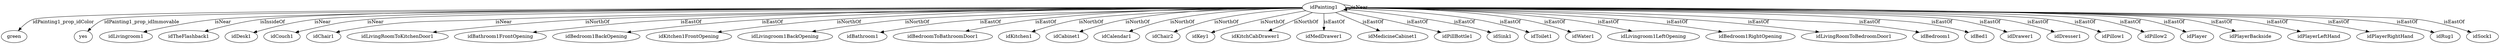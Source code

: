 digraph  {
idPainting1 [node_type=entity_node];
green [node_type=property_node];
yes [node_type=property_node];
idLivingroom1 [node_type=entity_node];
idTheFlashback1 [node_type=entity_node];
idDesk1 [node_type=entity_node];
idCouch1 [node_type=entity_node];
idChair1 [node_type=entity_node];
idLivingRoomToKitchenDoor1 [node_type=entity_node];
idBathroom1FrontOpening [node_type=entity_node];
idBedroom1BackOpening [node_type=entity_node];
idKitchen1FrontOpening [node_type=entity_node];
idLivingroom1BackOpening [node_type=entity_node];
idBathroom1 [node_type=entity_node];
idBedroomToBathroomDoor1 [node_type=entity_node];
idKitchen1 [node_type=entity_node];
idCabinet1 [node_type=entity_node];
idCalendar1 [node_type=entity_node];
idChair2 [node_type=entity_node];
idKey1 [node_type=entity_node];
idKitchCabDrawer1 [node_type=entity_node];
idMedDrawer1 [node_type=entity_node];
idMedicineCabinet1 [node_type=entity_node];
idPillBottle1 [node_type=entity_node];
idSink1 [node_type=entity_node];
idToilet1 [node_type=entity_node];
idWater1 [node_type=entity_node];
idLivingroom1LeftOpening [node_type=entity_node];
idBedroom1RightOpening [node_type=entity_node];
idLivingRoomToBedroomDoor1 [node_type=entity_node];
idBedroom1 [node_type=entity_node];
idBed1 [node_type=entity_node];
idDrawer1 [node_type=entity_node];
idDresser1 [node_type=entity_node];
idPillow1 [node_type=entity_node];
idPillow2 [node_type=entity_node];
idPlayer [node_type=entity_node];
idPlayerBackside [node_type=entity_node];
idPlayerLeftHand [node_type=entity_node];
idPlayerRightHand [node_type=entity_node];
idRug1 [node_type=entity_node];
idSock1 [node_type=entity_node];
idPainting1 -> green  [edge_type=property, label=idPainting1_prop_idColor];
idPainting1 -> yes  [edge_type=property, label=idPainting1_prop_idImmovable];
idPainting1 -> idLivingroom1  [edge_type=relationship, label=isNear];
idPainting1 -> idTheFlashback1  [edge_type=relationship, label=isInsideOf];
idPainting1 -> idDesk1  [edge_type=relationship, label=isNear];
idPainting1 -> idCouch1  [edge_type=relationship, label=isNear];
idPainting1 -> idPainting1  [edge_type=relationship, label=isNear];
idPainting1 -> idChair1  [edge_type=relationship, label=isNear];
idPainting1 -> idLivingRoomToKitchenDoor1  [edge_type=relationship, label=isNorthOf];
idPainting1 -> idBathroom1FrontOpening  [edge_type=relationship, label=isEastOf];
idPainting1 -> idBedroom1BackOpening  [edge_type=relationship, label=isEastOf];
idPainting1 -> idKitchen1FrontOpening  [edge_type=relationship, label=isNorthOf];
idPainting1 -> idLivingroom1BackOpening  [edge_type=relationship, label=isNorthOf];
idPainting1 -> idBathroom1  [edge_type=relationship, label=isEastOf];
idPainting1 -> idBedroomToBathroomDoor1  [edge_type=relationship, label=isEastOf];
idPainting1 -> idKitchen1  [edge_type=relationship, label=isNorthOf];
idPainting1 -> idCabinet1  [edge_type=relationship, label=isNorthOf];
idPainting1 -> idCalendar1  [edge_type=relationship, label=isNorthOf];
idPainting1 -> idChair2  [edge_type=relationship, label=isNorthOf];
idPainting1 -> idKey1  [edge_type=relationship, label=isNorthOf];
idPainting1 -> idKitchCabDrawer1  [edge_type=relationship, label=isNorthOf];
idPainting1 -> idMedDrawer1  [edge_type=relationship, label=isEastOf];
idPainting1 -> idMedicineCabinet1  [edge_type=relationship, label=isEastOf];
idPainting1 -> idPillBottle1  [edge_type=relationship, label=isEastOf];
idPainting1 -> idSink1  [edge_type=relationship, label=isEastOf];
idPainting1 -> idToilet1  [edge_type=relationship, label=isEastOf];
idPainting1 -> idWater1  [edge_type=relationship, label=isEastOf];
idPainting1 -> idLivingroom1LeftOpening  [edge_type=relationship, label=isEastOf];
idPainting1 -> idBedroom1RightOpening  [edge_type=relationship, label=isEastOf];
idPainting1 -> idLivingRoomToBedroomDoor1  [edge_type=relationship, label=isEastOf];
idPainting1 -> idBedroom1  [edge_type=relationship, label=isEastOf];
idPainting1 -> idBed1  [edge_type=relationship, label=isEastOf];
idPainting1 -> idDrawer1  [edge_type=relationship, label=isEastOf];
idPainting1 -> idDresser1  [edge_type=relationship, label=isEastOf];
idPainting1 -> idPillow1  [edge_type=relationship, label=isEastOf];
idPainting1 -> idPillow2  [edge_type=relationship, label=isEastOf];
idPainting1 -> idPlayer  [edge_type=relationship, label=isEastOf];
idPainting1 -> idPlayerBackside  [edge_type=relationship, label=isEastOf];
idPainting1 -> idPlayerLeftHand  [edge_type=relationship, label=isEastOf];
idPainting1 -> idPlayerRightHand  [edge_type=relationship, label=isEastOf];
idPainting1 -> idRug1  [edge_type=relationship, label=isEastOf];
idPainting1 -> idSock1  [edge_type=relationship, label=isEastOf];
}
